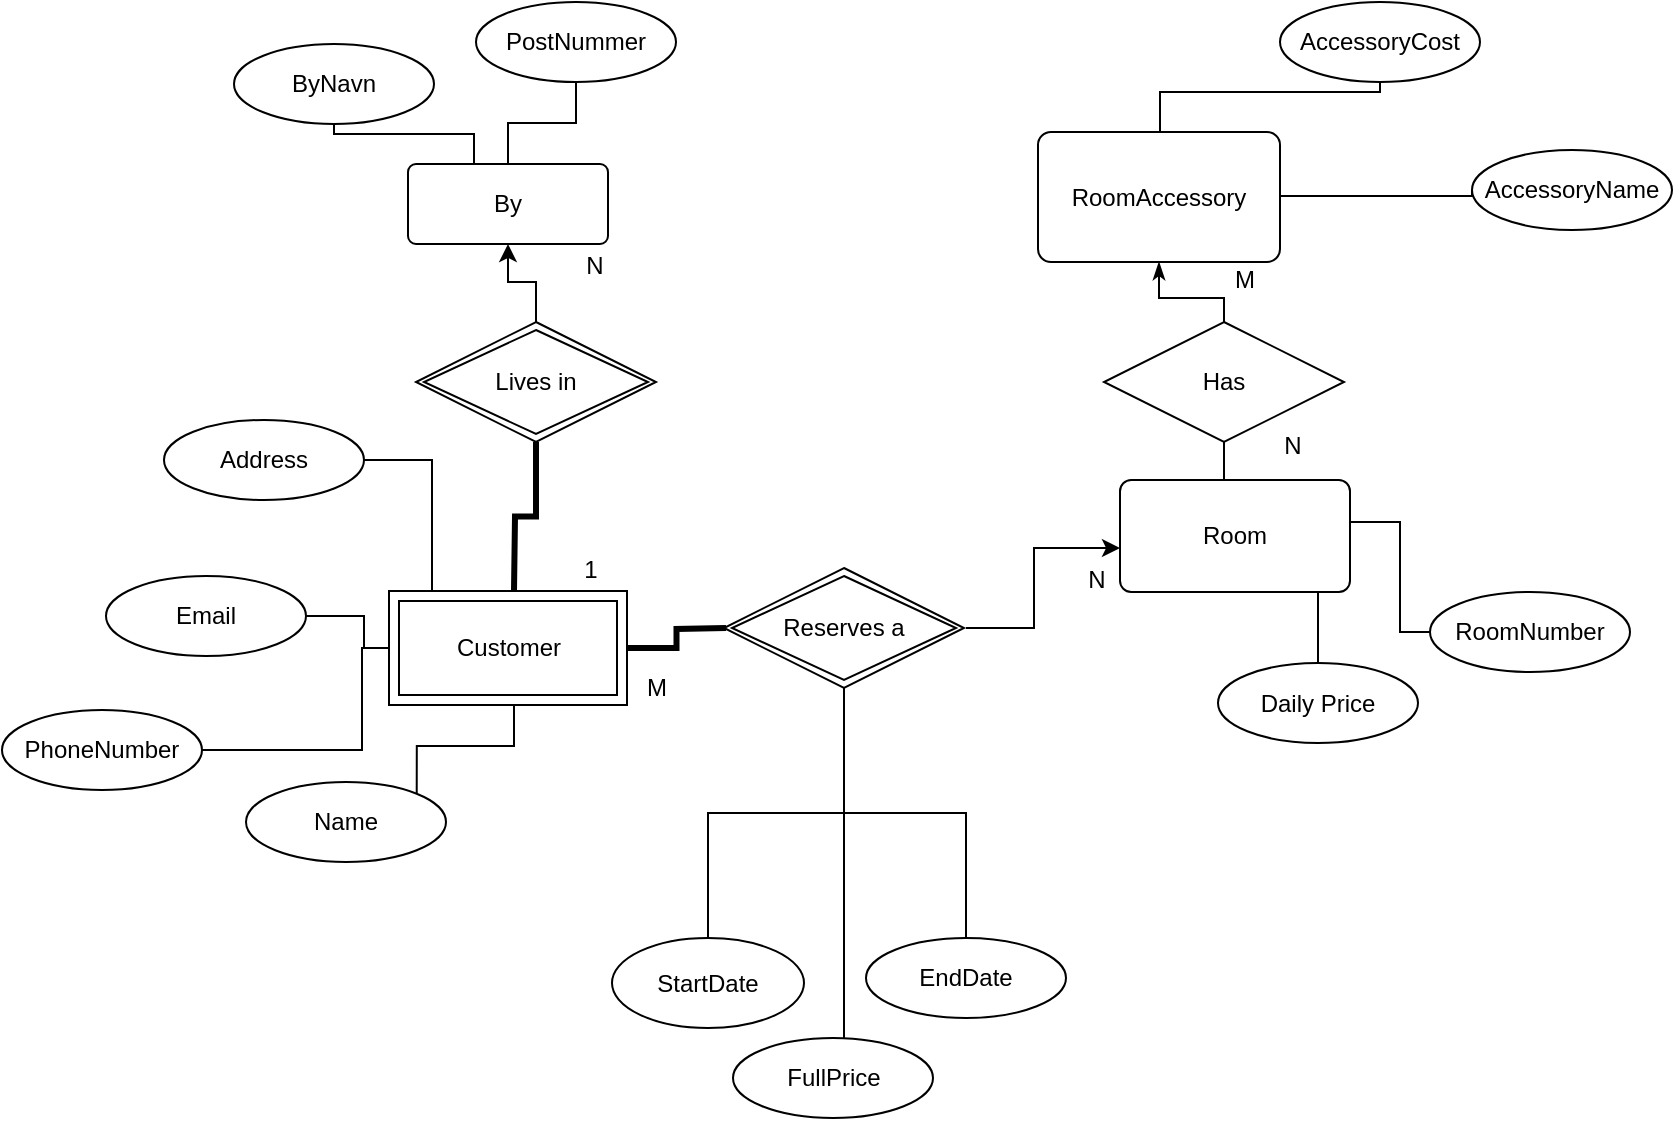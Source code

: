 <mxfile version="13.9.3" type="device"><diagram id="R2lEEEUBdFMjLlhIrx00" name="Page-1"><mxGraphModel dx="1831" dy="508" grid="0" gridSize="10" guides="1" tooltips="1" connect="1" arrows="1" fold="1" page="1" pageScale="1" pageWidth="850" pageHeight="1100" math="0" shadow="0" extFonts="Permanent Marker^https://fonts.googleapis.com/css?family=Permanent+Marker"><root><mxCell id="0"/><mxCell id="1" parent="0"/><mxCell id="JJq05LzxAxSt_h_vSviA-42" style="edgeStyle=orthogonalEdgeStyle;rounded=0;orthogonalLoop=1;jettySize=auto;html=1;endArrow=none;endFill=0;strokeWidth=1;" edge="1" parent="1" source="JJq05LzxAxSt_h_vSviA-2" target="JJq05LzxAxSt_h_vSviA-41"><mxGeometry relative="1" as="geometry"><Array as="points"><mxPoint x="468" y="247"/><mxPoint x="468" y="247"/></Array></mxGeometry></mxCell><mxCell id="JJq05LzxAxSt_h_vSviA-2" value="Room" style="rounded=1;arcSize=10;whiteSpace=wrap;html=1;align=center;" vertex="1" parent="1"><mxGeometry x="416" y="258" width="115" height="56" as="geometry"/></mxCell><mxCell id="JJq05LzxAxSt_h_vSviA-3" value="RoomAccessory" style="rounded=1;arcSize=10;whiteSpace=wrap;html=1;align=center;" vertex="1" parent="1"><mxGeometry x="375" y="84" width="121" height="65" as="geometry"/></mxCell><mxCell id="JJq05LzxAxSt_h_vSviA-32" style="edgeStyle=orthogonalEdgeStyle;rounded=0;orthogonalLoop=1;jettySize=auto;html=1;endArrow=none;endFill=0;strokeWidth=3;" edge="1" parent="1" target="JJq05LzxAxSt_h_vSviA-55"><mxGeometry relative="1" as="geometry"><mxPoint x="113" y="313.5" as="sourcePoint"/><mxPoint x="122.034" y="237.983" as="targetPoint"/><Array as="points"/></mxGeometry></mxCell><mxCell id="JJq05LzxAxSt_h_vSviA-35" style="edgeStyle=orthogonalEdgeStyle;rounded=0;orthogonalLoop=1;jettySize=auto;html=1;endArrow=none;endFill=0;strokeWidth=3;" edge="1" parent="1" source="JJq05LzxAxSt_h_vSviA-60"><mxGeometry relative="1" as="geometry"><mxPoint x="172" y="342" as="sourcePoint"/><mxPoint x="219" y="332" as="targetPoint"/></mxGeometry></mxCell><mxCell id="JJq05LzxAxSt_h_vSviA-27" style="edgeStyle=orthogonalEdgeStyle;rounded=0;orthogonalLoop=1;jettySize=auto;html=1;exitX=0;exitY=0.5;exitDx=0;exitDy=0;endArrow=none;endFill=0;" edge="1" parent="1" source="JJq05LzxAxSt_h_vSviA-5" target="JJq05LzxAxSt_h_vSviA-3"><mxGeometry relative="1" as="geometry"><Array as="points"><mxPoint x="592" y="116"/></Array></mxGeometry></mxCell><mxCell id="JJq05LzxAxSt_h_vSviA-5" value="AccessoryName" style="ellipse;whiteSpace=wrap;html=1;align=center;" vertex="1" parent="1"><mxGeometry x="592" y="93" width="100" height="40" as="geometry"/></mxCell><mxCell id="JJq05LzxAxSt_h_vSviA-28" style="edgeStyle=orthogonalEdgeStyle;rounded=0;orthogonalLoop=1;jettySize=auto;html=1;exitX=0.5;exitY=1;exitDx=0;exitDy=0;endArrow=none;endFill=0;" edge="1" parent="1" source="JJq05LzxAxSt_h_vSviA-6" target="JJq05LzxAxSt_h_vSviA-3"><mxGeometry relative="1" as="geometry"><Array as="points"><mxPoint x="546" y="64"/><mxPoint x="436" y="64"/></Array></mxGeometry></mxCell><mxCell id="JJq05LzxAxSt_h_vSviA-6" value="AccessoryCost" style="ellipse;whiteSpace=wrap;html=1;align=center;" vertex="1" parent="1"><mxGeometry x="496" y="19" width="100" height="40" as="geometry"/></mxCell><mxCell id="JJq05LzxAxSt_h_vSviA-24" style="edgeStyle=orthogonalEdgeStyle;rounded=0;orthogonalLoop=1;jettySize=auto;html=1;exitX=0;exitY=0.5;exitDx=0;exitDy=0;endArrow=none;endFill=0;" edge="1" parent="1" source="JJq05LzxAxSt_h_vSviA-7" target="JJq05LzxAxSt_h_vSviA-2"><mxGeometry relative="1" as="geometry"><Array as="points"><mxPoint x="556" y="334"/><mxPoint x="556" y="279"/></Array></mxGeometry></mxCell><mxCell id="JJq05LzxAxSt_h_vSviA-7" value="RoomNumber" style="ellipse;whiteSpace=wrap;html=1;align=center;" vertex="1" parent="1"><mxGeometry x="571" y="314" width="100" height="40" as="geometry"/></mxCell><mxCell id="JJq05LzxAxSt_h_vSviA-21" style="edgeStyle=orthogonalEdgeStyle;rounded=0;orthogonalLoop=1;jettySize=auto;html=1;exitX=0.5;exitY=0;exitDx=0;exitDy=0;endArrow=none;endFill=0;" edge="1" parent="1" source="JJq05LzxAxSt_h_vSviA-8" target="JJq05LzxAxSt_h_vSviA-57"><mxGeometry relative="1" as="geometry"><mxPoint x="442.486" y="380" as="targetPoint"/></mxGeometry></mxCell><mxCell id="JJq05LzxAxSt_h_vSviA-8" value="StartDate" style="ellipse;whiteSpace=wrap;html=1;align=center;" vertex="1" parent="1"><mxGeometry x="162" y="487" width="96" height="45" as="geometry"/></mxCell><mxCell id="JJq05LzxAxSt_h_vSviA-22" style="edgeStyle=orthogonalEdgeStyle;rounded=0;orthogonalLoop=1;jettySize=auto;html=1;exitX=0.5;exitY=0;exitDx=0;exitDy=0;endArrow=none;endFill=0;" edge="1" parent="1" source="JJq05LzxAxSt_h_vSviA-9" target="JJq05LzxAxSt_h_vSviA-57"><mxGeometry relative="1" as="geometry"><mxPoint x="442.486" y="380" as="targetPoint"/></mxGeometry></mxCell><mxCell id="JJq05LzxAxSt_h_vSviA-9" value="EndDate" style="ellipse;whiteSpace=wrap;html=1;align=center;" vertex="1" parent="1"><mxGeometry x="289" y="487" width="100" height="40" as="geometry"/></mxCell><mxCell id="JJq05LzxAxSt_h_vSviA-17" style="edgeStyle=orthogonalEdgeStyle;rounded=0;orthogonalLoop=1;jettySize=auto;html=1;exitX=1;exitY=0;exitDx=0;exitDy=0;endArrow=none;endFill=0;" edge="1" parent="1" source="JJq05LzxAxSt_h_vSviA-10"><mxGeometry relative="1" as="geometry"><mxPoint x="113" y="370.5" as="targetPoint"/><Array as="points"><mxPoint x="64" y="391"/><mxPoint x="113" y="391"/></Array></mxGeometry></mxCell><mxCell id="JJq05LzxAxSt_h_vSviA-10" value="Name" style="ellipse;whiteSpace=wrap;html=1;align=center;" vertex="1" parent="1"><mxGeometry x="-21" y="409" width="100" height="40" as="geometry"/></mxCell><mxCell id="JJq05LzxAxSt_h_vSviA-19" style="edgeStyle=orthogonalEdgeStyle;rounded=0;orthogonalLoop=1;jettySize=auto;html=1;exitX=1;exitY=0.5;exitDx=0;exitDy=0;endArrow=none;endFill=0;" edge="1" parent="1" source="JJq05LzxAxSt_h_vSviA-11"><mxGeometry relative="1" as="geometry"><mxPoint x="54" y="342" as="targetPoint"/><Array as="points"><mxPoint x="38" y="326"/><mxPoint x="38" y="342"/></Array></mxGeometry></mxCell><mxCell id="JJq05LzxAxSt_h_vSviA-11" value="Email" style="ellipse;whiteSpace=wrap;html=1;align=center;" vertex="1" parent="1"><mxGeometry x="-91" y="306" width="100" height="40" as="geometry"/></mxCell><mxCell id="JJq05LzxAxSt_h_vSviA-18" style="edgeStyle=orthogonalEdgeStyle;rounded=0;orthogonalLoop=1;jettySize=auto;html=1;exitX=1;exitY=0.5;exitDx=0;exitDy=0;endArrow=none;endFill=0;" edge="1" parent="1" source="JJq05LzxAxSt_h_vSviA-12"><mxGeometry relative="1" as="geometry"><mxPoint x="54" y="342" as="targetPoint"/><Array as="points"><mxPoint x="37" y="393"/><mxPoint x="37" y="342"/></Array></mxGeometry></mxCell><mxCell id="JJq05LzxAxSt_h_vSviA-12" value="PhoneNumber" style="ellipse;whiteSpace=wrap;html=1;align=center;" vertex="1" parent="1"><mxGeometry x="-143" y="373" width="100" height="40" as="geometry"/></mxCell><mxCell id="JJq05LzxAxSt_h_vSviA-20" style="edgeStyle=orthogonalEdgeStyle;rounded=0;orthogonalLoop=1;jettySize=auto;html=1;exitX=1;exitY=0.5;exitDx=0;exitDy=0;endArrow=none;endFill=0;" edge="1" parent="1" source="JJq05LzxAxSt_h_vSviA-13"><mxGeometry relative="1" as="geometry"><mxPoint x="72" y="313.5" as="targetPoint"/><Array as="points"><mxPoint x="72" y="248"/></Array></mxGeometry></mxCell><mxCell id="JJq05LzxAxSt_h_vSviA-13" value="Address" style="ellipse;whiteSpace=wrap;html=1;align=center;" vertex="1" parent="1"><mxGeometry x="-62" y="228" width="100" height="40" as="geometry"/></mxCell><mxCell id="JJq05LzxAxSt_h_vSviA-29" style="edgeStyle=orthogonalEdgeStyle;rounded=0;orthogonalLoop=1;jettySize=auto;html=1;exitX=0.5;exitY=1;exitDx=0;exitDy=0;endArrow=none;endFill=0;" edge="1" parent="1" source="JJq05LzxAxSt_h_vSviA-14" target="JJq05LzxAxSt_h_vSviA-16"><mxGeometry relative="1" as="geometry"/></mxCell><mxCell id="JJq05LzxAxSt_h_vSviA-14" value="PostNummer" style="ellipse;whiteSpace=wrap;html=1;align=center;" vertex="1" parent="1"><mxGeometry x="94" y="19" width="100" height="40" as="geometry"/></mxCell><mxCell id="JJq05LzxAxSt_h_vSviA-30" style="edgeStyle=orthogonalEdgeStyle;rounded=0;orthogonalLoop=1;jettySize=auto;html=1;exitX=0.5;exitY=1;exitDx=0;exitDy=0;endArrow=none;endFill=0;" edge="1" parent="1" source="JJq05LzxAxSt_h_vSviA-15" target="JJq05LzxAxSt_h_vSviA-16"><mxGeometry relative="1" as="geometry"><Array as="points"><mxPoint x="23" y="85"/><mxPoint x="93" y="85"/><mxPoint x="93" y="100"/></Array></mxGeometry></mxCell><mxCell id="JJq05LzxAxSt_h_vSviA-15" value="ByNavn" style="ellipse;whiteSpace=wrap;html=1;align=center;" vertex="1" parent="1"><mxGeometry x="-27" y="40" width="100" height="40" as="geometry"/></mxCell><mxCell id="JJq05LzxAxSt_h_vSviA-16" value="By" style="rounded=1;arcSize=10;whiteSpace=wrap;html=1;align=center;" vertex="1" parent="1"><mxGeometry x="60" y="100" width="100" height="40" as="geometry"/></mxCell><mxCell id="JJq05LzxAxSt_h_vSviA-25" style="edgeStyle=orthogonalEdgeStyle;rounded=0;orthogonalLoop=1;jettySize=auto;html=1;exitX=0.5;exitY=0;exitDx=0;exitDy=0;endArrow=none;endFill=0;" edge="1" parent="1" source="JJq05LzxAxSt_h_vSviA-23" target="JJq05LzxAxSt_h_vSviA-2"><mxGeometry relative="1" as="geometry"><Array as="points"><mxPoint x="515" y="323"/><mxPoint x="515" y="323"/></Array></mxGeometry></mxCell><mxCell id="JJq05LzxAxSt_h_vSviA-23" value="Daily Price" style="ellipse;whiteSpace=wrap;html=1;align=center;" vertex="1" parent="1"><mxGeometry x="465" y="349.5" width="100" height="40" as="geometry"/></mxCell><mxCell id="JJq05LzxAxSt_h_vSviA-33" style="edgeStyle=orthogonalEdgeStyle;rounded=0;orthogonalLoop=1;jettySize=auto;html=1;endArrow=classic;endFill=1;strokeWidth=1;" edge="1" parent="1" source="JJq05LzxAxSt_h_vSviA-55" target="JJq05LzxAxSt_h_vSviA-16"><mxGeometry relative="1" as="geometry"><mxPoint x="122" y="178" as="sourcePoint"/></mxGeometry></mxCell><mxCell id="JJq05LzxAxSt_h_vSviA-36" style="edgeStyle=orthogonalEdgeStyle;rounded=0;orthogonalLoop=1;jettySize=auto;html=1;exitX=1;exitY=0.5;exitDx=0;exitDy=0;endArrow=classic;endFill=1;strokeWidth=1;" edge="1" parent="1" target="JJq05LzxAxSt_h_vSviA-2"><mxGeometry relative="1" as="geometry"><mxPoint x="339" y="332" as="sourcePoint"/><mxPoint x="383.5" y="352.483" as="targetPoint"/><Array as="points"><mxPoint x="373" y="332"/><mxPoint x="373" y="292"/></Array></mxGeometry></mxCell><mxCell id="JJq05LzxAxSt_h_vSviA-43" style="edgeStyle=orthogonalEdgeStyle;rounded=0;orthogonalLoop=1;jettySize=auto;html=1;exitX=0.5;exitY=0;exitDx=0;exitDy=0;endArrow=classicThin;endFill=1;strokeWidth=1;" edge="1" parent="1" source="JJq05LzxAxSt_h_vSviA-41" target="JJq05LzxAxSt_h_vSviA-3"><mxGeometry relative="1" as="geometry"><Array as="points"><mxPoint x="468" y="176"/><mxPoint x="468" y="167"/><mxPoint x="428" y="167"/></Array></mxGeometry></mxCell><mxCell id="JJq05LzxAxSt_h_vSviA-41" value="Has" style="shape=rhombus;perimeter=rhombusPerimeter;whiteSpace=wrap;html=1;align=center;" vertex="1" parent="1"><mxGeometry x="408" y="179" width="120" height="60" as="geometry"/></mxCell><mxCell id="JJq05LzxAxSt_h_vSviA-46" style="edgeStyle=orthogonalEdgeStyle;rounded=0;orthogonalLoop=1;jettySize=auto;html=1;endArrow=none;endFill=0;strokeWidth=1;" edge="1" parent="1" source="JJq05LzxAxSt_h_vSviA-45" target="JJq05LzxAxSt_h_vSviA-57"><mxGeometry relative="1" as="geometry"><mxPoint x="436" y="495" as="sourcePoint"/><mxPoint x="442" y="380" as="targetPoint"/><Array as="points"><mxPoint x="278" y="451"/><mxPoint x="278" y="451"/></Array></mxGeometry></mxCell><mxCell id="JJq05LzxAxSt_h_vSviA-45" value="FullPrice" style="ellipse;whiteSpace=wrap;html=1;align=center;" vertex="1" parent="1"><mxGeometry x="222.5" y="537" width="100" height="40" as="geometry"/></mxCell><mxCell id="JJq05LzxAxSt_h_vSviA-47" value="N" style="text;html=1;align=center;verticalAlign=middle;resizable=0;points=[];autosize=1;" vertex="1" parent="1"><mxGeometry x="492" y="232" width="19" height="18" as="geometry"/></mxCell><mxCell id="JJq05LzxAxSt_h_vSviA-48" value="M" style="text;html=1;align=center;verticalAlign=middle;resizable=0;points=[];autosize=1;" vertex="1" parent="1"><mxGeometry x="468" y="149" width="20" height="18" as="geometry"/></mxCell><mxCell id="JJq05LzxAxSt_h_vSviA-52" value="M" style="text;html=1;align=center;verticalAlign=middle;resizable=0;points=[];autosize=1;" vertex="1" parent="1"><mxGeometry x="174" y="352.5" width="20" height="18" as="geometry"/></mxCell><mxCell id="JJq05LzxAxSt_h_vSviA-53" value="1" style="text;html=1;align=center;verticalAlign=middle;resizable=0;points=[];autosize=1;" vertex="1" parent="1"><mxGeometry x="142" y="294" width="17" height="18" as="geometry"/></mxCell><mxCell id="JJq05LzxAxSt_h_vSviA-54" value="N" style="text;html=1;align=center;verticalAlign=middle;resizable=0;points=[];autosize=1;" vertex="1" parent="1"><mxGeometry x="143" y="142" width="19" height="18" as="geometry"/></mxCell><mxCell id="JJq05LzxAxSt_h_vSviA-55" value="Lives in" style="shape=rhombus;double=1;perimeter=rhombusPerimeter;whiteSpace=wrap;html=1;align=center;" vertex="1" parent="1"><mxGeometry x="64" y="179" width="120" height="60" as="geometry"/></mxCell><mxCell id="JJq05LzxAxSt_h_vSviA-57" value="Reserves a" style="shape=rhombus;double=1;perimeter=rhombusPerimeter;whiteSpace=wrap;html=1;align=center;" vertex="1" parent="1"><mxGeometry x="218" y="302" width="120" height="60" as="geometry"/></mxCell><mxCell id="JJq05LzxAxSt_h_vSviA-60" value="Customer" style="shape=ext;margin=3;double=1;whiteSpace=wrap;html=1;align=center;" vertex="1" parent="1"><mxGeometry x="50.5" y="313.5" width="119" height="57" as="geometry"/></mxCell><mxCell id="JJq05LzxAxSt_h_vSviA-61" value="N" style="text;html=1;align=center;verticalAlign=middle;resizable=0;points=[];autosize=1;" vertex="1" parent="1"><mxGeometry x="394" y="299" width="19" height="18" as="geometry"/></mxCell></root></mxGraphModel></diagram></mxfile>